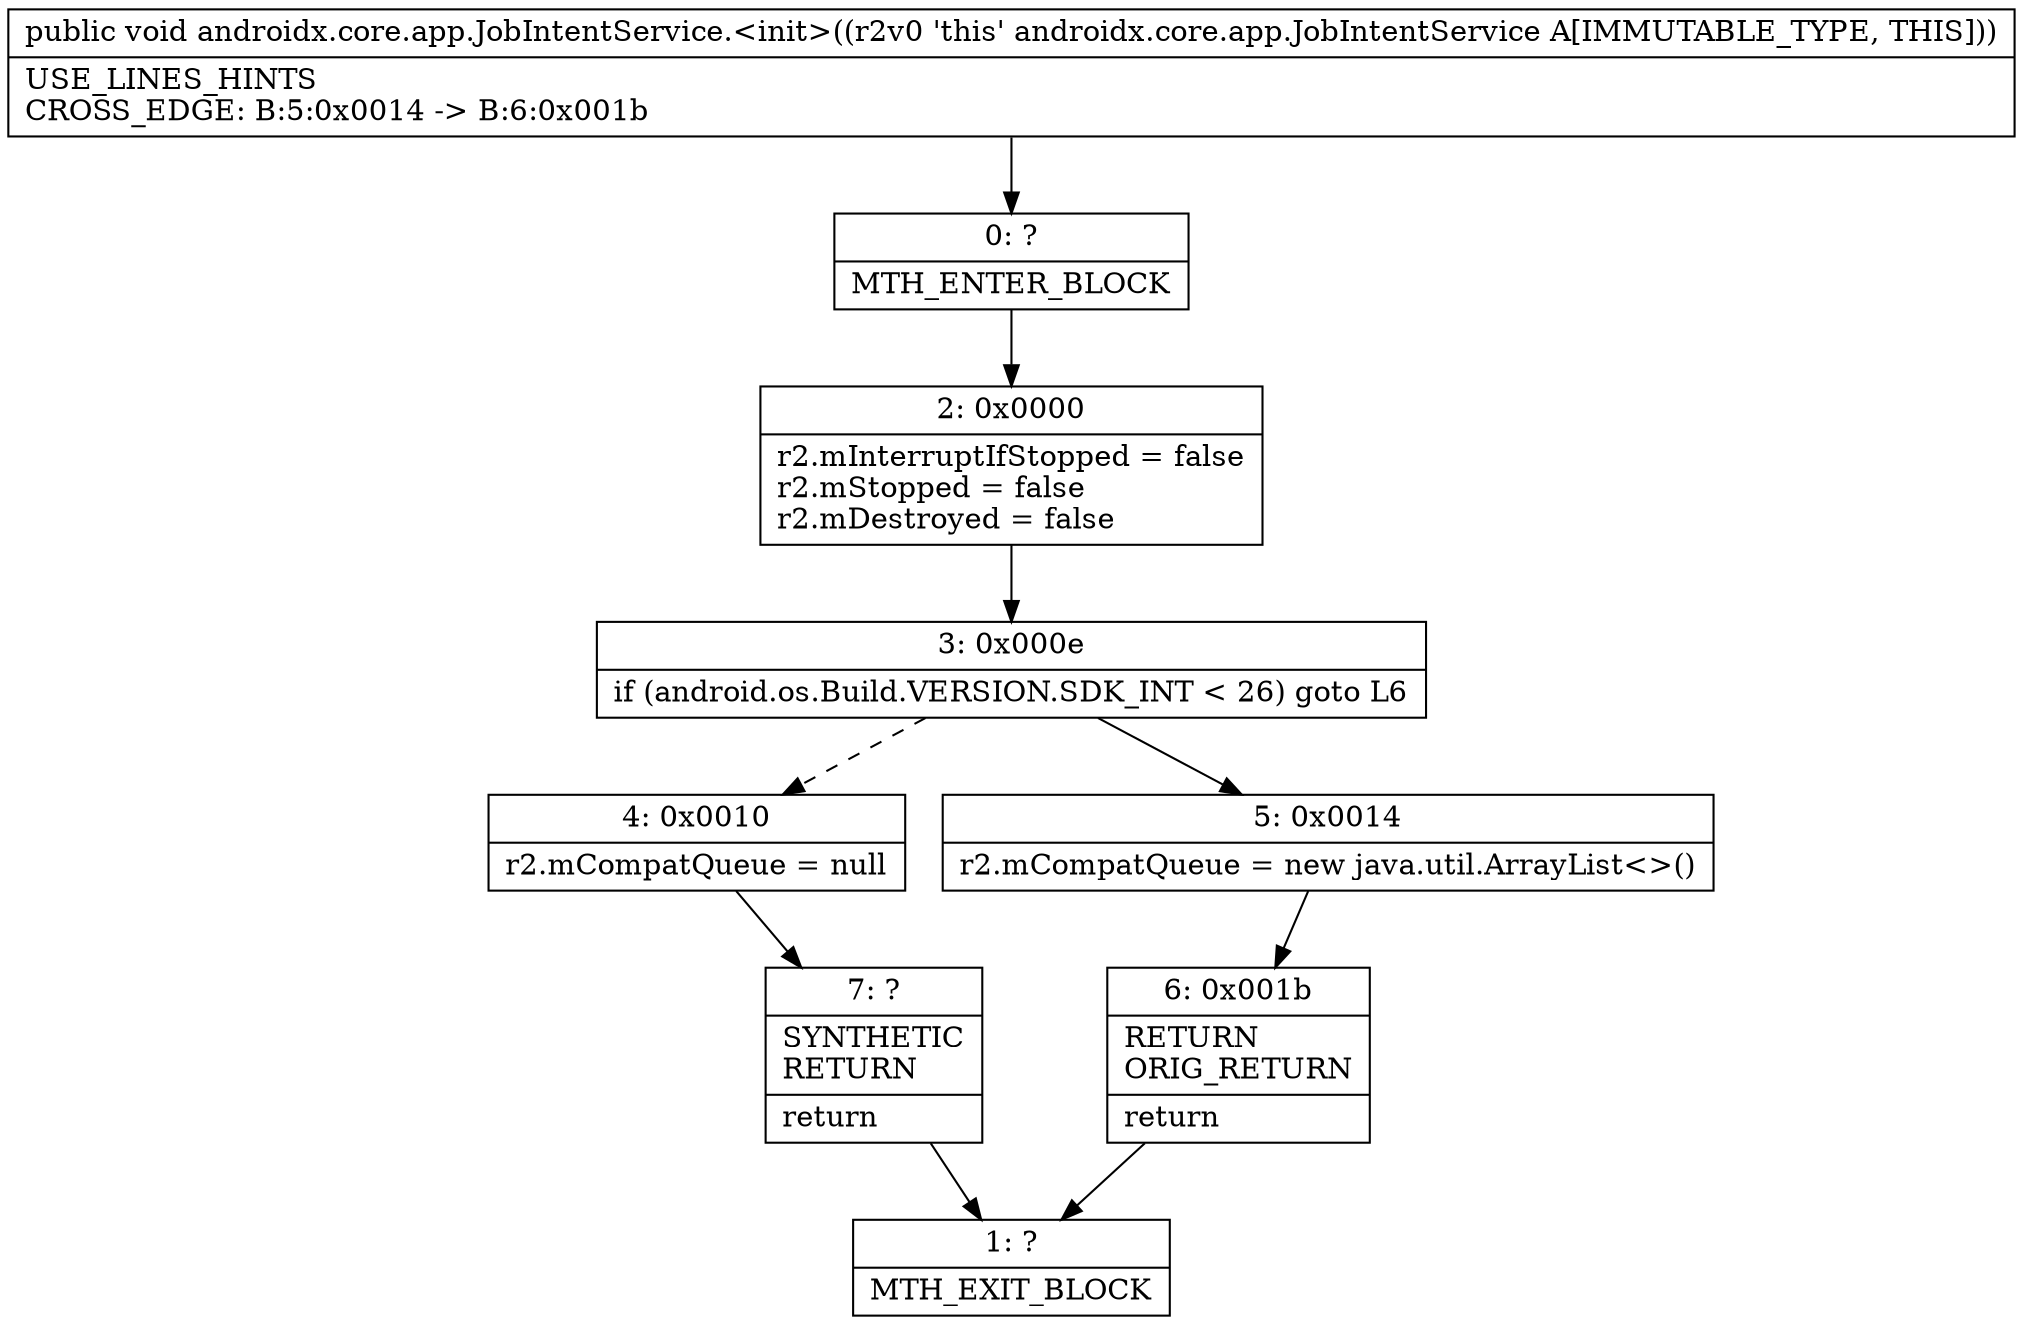 digraph "CFG forandroidx.core.app.JobIntentService.\<init\>()V" {
Node_0 [shape=record,label="{0\:\ ?|MTH_ENTER_BLOCK\l}"];
Node_2 [shape=record,label="{2\:\ 0x0000|r2.mInterruptIfStopped = false\lr2.mStopped = false\lr2.mDestroyed = false\l}"];
Node_3 [shape=record,label="{3\:\ 0x000e|if (android.os.Build.VERSION.SDK_INT \< 26) goto L6\l}"];
Node_4 [shape=record,label="{4\:\ 0x0010|r2.mCompatQueue = null\l}"];
Node_7 [shape=record,label="{7\:\ ?|SYNTHETIC\lRETURN\l|return\l}"];
Node_1 [shape=record,label="{1\:\ ?|MTH_EXIT_BLOCK\l}"];
Node_5 [shape=record,label="{5\:\ 0x0014|r2.mCompatQueue = new java.util.ArrayList\<\>()\l}"];
Node_6 [shape=record,label="{6\:\ 0x001b|RETURN\lORIG_RETURN\l|return\l}"];
MethodNode[shape=record,label="{public void androidx.core.app.JobIntentService.\<init\>((r2v0 'this' androidx.core.app.JobIntentService A[IMMUTABLE_TYPE, THIS]))  | USE_LINES_HINTS\lCROSS_EDGE: B:5:0x0014 \-\> B:6:0x001b\l}"];
MethodNode -> Node_0;Node_0 -> Node_2;
Node_2 -> Node_3;
Node_3 -> Node_4[style=dashed];
Node_3 -> Node_5;
Node_4 -> Node_7;
Node_7 -> Node_1;
Node_5 -> Node_6;
Node_6 -> Node_1;
}

